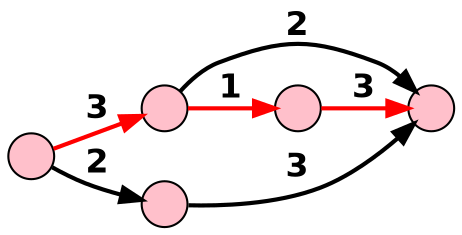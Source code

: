 digraph G {
    node [shape = "circle", width = "0.3",
        style = "setlinewidth (2), filled" color = "black",
        fillcolor = "pink", label = ""];
    edge [fontname = "Helvetica-Bold", fontsize = "16", style = "bold"];
    graph [rankdir = "LR", ranksep = "0.4"];
    {rank = same; B; D;}

    A-> B [label = "3", color = "red"];
    B-> C [label = "2"];
    B-> E [label = "1", color = "red"];
    E-> C [label = "3", color = "red"];
    A-> D [label = "2"];
    D-> C [label = "3"];
}
